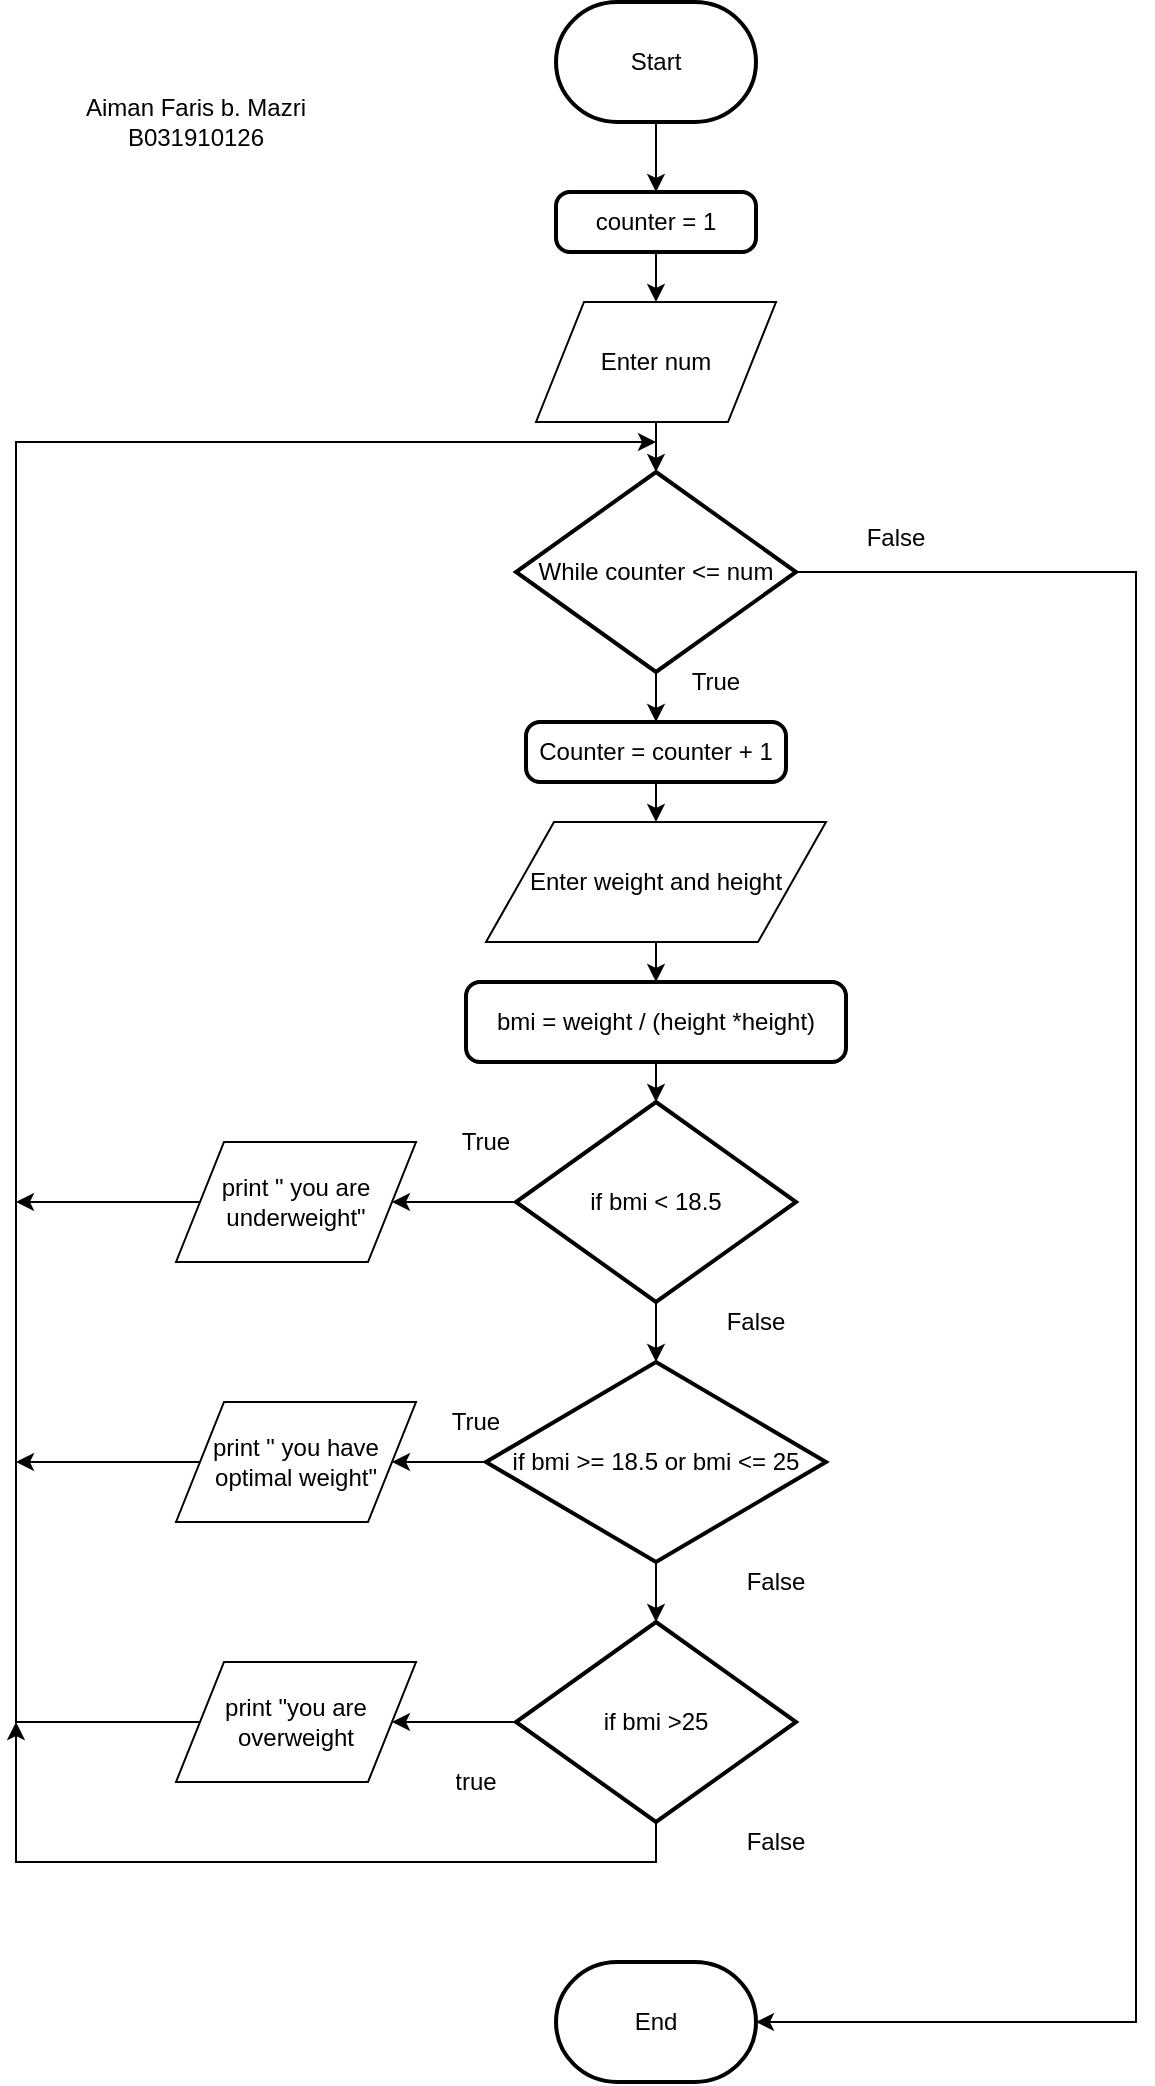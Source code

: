 <mxfile version="11.3.1" type="github" pages="1"><diagram id="4HhiqFtKNMAYoSC1kQp-" name="Page-1"><mxGraphModel dx="854" dy="419" grid="1" gridSize="10" guides="1" tooltips="1" connect="1" arrows="1" fold="1" page="1" pageScale="1" pageWidth="850" pageHeight="1100" math="0" shadow="0"><root><mxCell id="0"/><mxCell id="1" parent="0"/><mxCell id="o5n2DiedhLTUOlX6KQmB-5" style="edgeStyle=none;rounded=0;orthogonalLoop=1;jettySize=auto;html=1;exitX=0.5;exitY=1;exitDx=0;exitDy=0;exitPerimeter=0;entryX=0.5;entryY=0;entryDx=0;entryDy=0;" parent="1" source="o5n2DiedhLTUOlX6KQmB-1" target="o5n2DiedhLTUOlX6KQmB-2" edge="1"><mxGeometry relative="1" as="geometry"/></mxCell><mxCell id="o5n2DiedhLTUOlX6KQmB-1" value="Start" style="strokeWidth=2;html=1;shape=mxgraph.flowchart.terminator;whiteSpace=wrap;" parent="1" vertex="1"><mxGeometry x="390" y="30" width="100" height="60" as="geometry"/></mxCell><mxCell id="o5n2DiedhLTUOlX6KQmB-6" style="edgeStyle=none;rounded=0;orthogonalLoop=1;jettySize=auto;html=1;exitX=0.5;exitY=1;exitDx=0;exitDy=0;entryX=0.5;entryY=0;entryDx=0;entryDy=0;" parent="1" source="o5n2DiedhLTUOlX6KQmB-2" target="o5n2DiedhLTUOlX6KQmB-4" edge="1"><mxGeometry relative="1" as="geometry"/></mxCell><mxCell id="o5n2DiedhLTUOlX6KQmB-2" value="counter = 1" style="rounded=1;whiteSpace=wrap;html=1;absoluteArcSize=1;arcSize=14;strokeWidth=2;" parent="1" vertex="1"><mxGeometry x="390" y="125" width="100" height="30" as="geometry"/></mxCell><mxCell id="o5n2DiedhLTUOlX6KQmB-32" style="edgeStyle=none;rounded=0;orthogonalLoop=1;jettySize=auto;html=1;exitX=1;exitY=0.5;exitDx=0;exitDy=0;exitPerimeter=0;entryX=1;entryY=0.5;entryDx=0;entryDy=0;entryPerimeter=0;" parent="1" source="o5n2DiedhLTUOlX6KQmB-3" target="o5n2DiedhLTUOlX6KQmB-16" edge="1"><mxGeometry relative="1" as="geometry"><mxPoint x="680" y="1030" as="targetPoint"/><Array as="points"><mxPoint x="680" y="315"/><mxPoint x="680" y="970"/><mxPoint x="680" y="1040"/></Array></mxGeometry></mxCell><mxCell id="gxbueth5ley-GNXy2VPR-6" style="edgeStyle=orthogonalEdgeStyle;rounded=0;orthogonalLoop=1;jettySize=auto;html=1;exitX=0.5;exitY=1;exitDx=0;exitDy=0;exitPerimeter=0;entryX=0.5;entryY=0;entryDx=0;entryDy=0;" parent="1" source="o5n2DiedhLTUOlX6KQmB-3" target="gxbueth5ley-GNXy2VPR-3" edge="1"><mxGeometry relative="1" as="geometry"/></mxCell><mxCell id="o5n2DiedhLTUOlX6KQmB-3" value="While counter &amp;lt;= num" style="strokeWidth=2;html=1;shape=mxgraph.flowchart.decision;whiteSpace=wrap;" parent="1" vertex="1"><mxGeometry x="370" y="265" width="140" height="100" as="geometry"/></mxCell><mxCell id="o5n2DiedhLTUOlX6KQmB-7" style="edgeStyle=none;rounded=0;orthogonalLoop=1;jettySize=auto;html=1;exitX=0.5;exitY=1;exitDx=0;exitDy=0;entryX=0.5;entryY=0;entryDx=0;entryDy=0;entryPerimeter=0;" parent="1" source="o5n2DiedhLTUOlX6KQmB-4" target="o5n2DiedhLTUOlX6KQmB-3" edge="1"><mxGeometry relative="1" as="geometry"/></mxCell><mxCell id="o5n2DiedhLTUOlX6KQmB-4" value="Enter num" style="shape=parallelogram;perimeter=parallelogramPerimeter;whiteSpace=wrap;html=1;" parent="1" vertex="1"><mxGeometry x="380" y="180" width="120" height="60" as="geometry"/></mxCell><mxCell id="gxbueth5ley-GNXy2VPR-5" style="edgeStyle=orthogonalEdgeStyle;rounded=0;orthogonalLoop=1;jettySize=auto;html=1;exitX=0.5;exitY=1;exitDx=0;exitDy=0;entryX=0.5;entryY=0;entryDx=0;entryDy=0;" parent="1" source="o5n2DiedhLTUOlX6KQmB-8" target="o5n2DiedhLTUOlX6KQmB-9" edge="1"><mxGeometry relative="1" as="geometry"/></mxCell><mxCell id="o5n2DiedhLTUOlX6KQmB-8" value="Enter weight and height" style="shape=parallelogram;perimeter=parallelogramPerimeter;whiteSpace=wrap;html=1;" parent="1" vertex="1"><mxGeometry x="355" y="440" width="170" height="60" as="geometry"/></mxCell><mxCell id="o5n2DiedhLTUOlX6KQmB-19" style="edgeStyle=none;rounded=0;orthogonalLoop=1;jettySize=auto;html=1;exitX=0.5;exitY=1;exitDx=0;exitDy=0;" parent="1" source="o5n2DiedhLTUOlX6KQmB-9" target="o5n2DiedhLTUOlX6KQmB-10" edge="1"><mxGeometry relative="1" as="geometry"/></mxCell><mxCell id="o5n2DiedhLTUOlX6KQmB-9" value="bmi = weight / (height *height)" style="rounded=1;whiteSpace=wrap;html=1;absoluteArcSize=1;arcSize=14;strokeWidth=2;" parent="1" vertex="1"><mxGeometry x="345" y="520" width="190" height="40" as="geometry"/></mxCell><mxCell id="o5n2DiedhLTUOlX6KQmB-20" style="edgeStyle=none;rounded=0;orthogonalLoop=1;jettySize=auto;html=1;exitX=0.5;exitY=1;exitDx=0;exitDy=0;exitPerimeter=0;entryX=0.5;entryY=0;entryDx=0;entryDy=0;entryPerimeter=0;" parent="1" source="o5n2DiedhLTUOlX6KQmB-10" target="o5n2DiedhLTUOlX6KQmB-11" edge="1"><mxGeometry relative="1" as="geometry"/></mxCell><mxCell id="o5n2DiedhLTUOlX6KQmB-24" style="edgeStyle=none;rounded=0;orthogonalLoop=1;jettySize=auto;html=1;exitX=0;exitY=0.5;exitDx=0;exitDy=0;exitPerimeter=0;entryX=1;entryY=0.5;entryDx=0;entryDy=0;" parent="1" source="o5n2DiedhLTUOlX6KQmB-10" target="o5n2DiedhLTUOlX6KQmB-13" edge="1"><mxGeometry relative="1" as="geometry"/></mxCell><mxCell id="o5n2DiedhLTUOlX6KQmB-10" value="if bmi &amp;lt; 18.5" style="strokeWidth=2;html=1;shape=mxgraph.flowchart.decision;whiteSpace=wrap;" parent="1" vertex="1"><mxGeometry x="370" y="580" width="140" height="100" as="geometry"/></mxCell><mxCell id="o5n2DiedhLTUOlX6KQmB-21" style="edgeStyle=none;rounded=0;orthogonalLoop=1;jettySize=auto;html=1;exitX=0.5;exitY=1;exitDx=0;exitDy=0;exitPerimeter=0;" parent="1" source="o5n2DiedhLTUOlX6KQmB-11" target="o5n2DiedhLTUOlX6KQmB-12" edge="1"><mxGeometry relative="1" as="geometry"/></mxCell><mxCell id="o5n2DiedhLTUOlX6KQmB-30" style="edgeStyle=none;rounded=0;orthogonalLoop=1;jettySize=auto;html=1;exitX=0;exitY=0.5;exitDx=0;exitDy=0;exitPerimeter=0;entryX=1;entryY=0.5;entryDx=0;entryDy=0;" parent="1" source="o5n2DiedhLTUOlX6KQmB-11" target="o5n2DiedhLTUOlX6KQmB-14" edge="1"><mxGeometry relative="1" as="geometry"/></mxCell><mxCell id="o5n2DiedhLTUOlX6KQmB-11" value="if bmi &amp;gt;= 18.5 or bmi &amp;lt;= 25" style="strokeWidth=2;html=1;shape=mxgraph.flowchart.decision;whiteSpace=wrap;" parent="1" vertex="1"><mxGeometry x="355" y="710" width="170" height="100" as="geometry"/></mxCell><mxCell id="o5n2DiedhLTUOlX6KQmB-22" style="edgeStyle=none;rounded=0;orthogonalLoop=1;jettySize=auto;html=1;exitX=0.5;exitY=1;exitDx=0;exitDy=0;exitPerimeter=0;" parent="1" source="o5n2DiedhLTUOlX6KQmB-12" edge="1"><mxGeometry relative="1" as="geometry"><mxPoint x="440" y="960" as="sourcePoint"/><mxPoint x="120" y="890" as="targetPoint"/><Array as="points"><mxPoint x="440" y="960"/><mxPoint x="280" y="960"/><mxPoint x="120" y="960"/></Array></mxGeometry></mxCell><mxCell id="o5n2DiedhLTUOlX6KQmB-25" style="edgeStyle=none;rounded=0;orthogonalLoop=1;jettySize=auto;html=1;exitX=0;exitY=0.5;exitDx=0;exitDy=0;exitPerimeter=0;entryX=1;entryY=0.5;entryDx=0;entryDy=0;" parent="1" source="o5n2DiedhLTUOlX6KQmB-12" target="o5n2DiedhLTUOlX6KQmB-15" edge="1"><mxGeometry relative="1" as="geometry"/></mxCell><mxCell id="o5n2DiedhLTUOlX6KQmB-12" value="if bmi &amp;gt;25" style="strokeWidth=2;html=1;shape=mxgraph.flowchart.decision;whiteSpace=wrap;" parent="1" vertex="1"><mxGeometry x="370" y="840" width="140" height="100" as="geometry"/></mxCell><mxCell id="o5n2DiedhLTUOlX6KQmB-27" style="edgeStyle=none;rounded=0;orthogonalLoop=1;jettySize=auto;html=1;exitX=0;exitY=0.5;exitDx=0;exitDy=0;" parent="1" source="o5n2DiedhLTUOlX6KQmB-13" edge="1"><mxGeometry relative="1" as="geometry"><mxPoint x="120" y="630" as="targetPoint"/></mxGeometry></mxCell><mxCell id="o5n2DiedhLTUOlX6KQmB-13" value="print &quot; you are underweight&quot;" style="shape=parallelogram;perimeter=parallelogramPerimeter;whiteSpace=wrap;html=1;" parent="1" vertex="1"><mxGeometry x="200" y="600" width="120" height="60" as="geometry"/></mxCell><mxCell id="o5n2DiedhLTUOlX6KQmB-31" style="edgeStyle=none;rounded=0;orthogonalLoop=1;jettySize=auto;html=1;exitX=0;exitY=0.5;exitDx=0;exitDy=0;" parent="1" source="o5n2DiedhLTUOlX6KQmB-14" edge="1"><mxGeometry relative="1" as="geometry"><mxPoint x="120" y="760" as="targetPoint"/></mxGeometry></mxCell><mxCell id="o5n2DiedhLTUOlX6KQmB-14" value="print &quot; you have optimal weight&quot;" style="shape=parallelogram;perimeter=parallelogramPerimeter;whiteSpace=wrap;html=1;" parent="1" vertex="1"><mxGeometry x="200" y="730" width="120" height="60" as="geometry"/></mxCell><mxCell id="o5n2DiedhLTUOlX6KQmB-26" style="edgeStyle=none;rounded=0;orthogonalLoop=1;jettySize=auto;html=1;exitX=0;exitY=0.5;exitDx=0;exitDy=0;" parent="1" source="o5n2DiedhLTUOlX6KQmB-15" edge="1"><mxGeometry relative="1" as="geometry"><mxPoint x="440" y="250" as="targetPoint"/><Array as="points"><mxPoint x="120" y="890"/><mxPoint x="120" y="250"/></Array></mxGeometry></mxCell><mxCell id="o5n2DiedhLTUOlX6KQmB-15" value="print &quot;you are overweight" style="shape=parallelogram;perimeter=parallelogramPerimeter;whiteSpace=wrap;html=1;" parent="1" vertex="1"><mxGeometry x="200" y="860" width="120" height="60" as="geometry"/></mxCell><mxCell id="o5n2DiedhLTUOlX6KQmB-16" value="End" style="strokeWidth=2;html=1;shape=mxgraph.flowchart.terminator;whiteSpace=wrap;" parent="1" vertex="1"><mxGeometry x="390" y="1010" width="100" height="60" as="geometry"/></mxCell><UserObject label="true" placeholders="1" name="Variable" id="o5n2DiedhLTUOlX6KQmB-33"><mxCell style="text;html=1;strokeColor=none;fillColor=none;align=center;verticalAlign=middle;whiteSpace=wrap;overflow=hidden;" parent="1" vertex="1"><mxGeometry x="310" y="910" width="80" height="20" as="geometry"/></mxCell></UserObject><UserObject label="False" placeholders="1" name="Variable" id="o5n2DiedhLTUOlX6KQmB-34"><mxCell style="text;html=1;strokeColor=none;fillColor=none;align=center;verticalAlign=middle;whiteSpace=wrap;overflow=hidden;" parent="1" vertex="1"><mxGeometry x="520" y="288" width="80" height="20" as="geometry"/></mxCell></UserObject><UserObject label="True" placeholders="1" name="Variable" id="o5n2DiedhLTUOlX6KQmB-35"><mxCell style="text;html=1;strokeColor=none;fillColor=none;align=center;verticalAlign=middle;whiteSpace=wrap;overflow=hidden;" parent="1" vertex="1"><mxGeometry x="430" y="360" width="80" height="20" as="geometry"/></mxCell></UserObject><UserObject label="False" placeholders="1" name="Variable" id="o5n2DiedhLTUOlX6KQmB-36"><mxCell style="text;html=1;strokeColor=none;fillColor=none;align=center;verticalAlign=middle;whiteSpace=wrap;overflow=hidden;" parent="1" vertex="1"><mxGeometry x="450" y="680" width="80" height="20" as="geometry"/></mxCell></UserObject><UserObject label="False" placeholders="1" name="Variable" id="o5n2DiedhLTUOlX6KQmB-37"><mxCell style="text;html=1;strokeColor=none;fillColor=none;align=center;verticalAlign=middle;whiteSpace=wrap;overflow=hidden;" parent="1" vertex="1"><mxGeometry x="460" y="810" width="80" height="20" as="geometry"/></mxCell></UserObject><UserObject label="False" placeholders="1" name="Variable" id="o5n2DiedhLTUOlX6KQmB-38"><mxCell style="text;html=1;strokeColor=none;fillColor=none;align=center;verticalAlign=middle;whiteSpace=wrap;overflow=hidden;" parent="1" vertex="1"><mxGeometry x="460" y="940" width="80" height="20" as="geometry"/></mxCell></UserObject><UserObject label="True" placeholders="1" name="Variable" id="o5n2DiedhLTUOlX6KQmB-39"><mxCell style="text;html=1;strokeColor=none;fillColor=none;align=center;verticalAlign=middle;whiteSpace=wrap;overflow=hidden;" parent="1" vertex="1"><mxGeometry x="315" y="590" width="80" height="20" as="geometry"/></mxCell></UserObject><UserObject label="True" placeholders="1" name="Variable" id="o5n2DiedhLTUOlX6KQmB-40"><mxCell style="text;html=1;strokeColor=none;fillColor=none;align=center;verticalAlign=middle;whiteSpace=wrap;overflow=hidden;" parent="1" vertex="1"><mxGeometry x="310" y="730" width="80" height="20" as="geometry"/></mxCell></UserObject><mxCell id="gxbueth5ley-GNXy2VPR-4" style="edgeStyle=orthogonalEdgeStyle;rounded=0;orthogonalLoop=1;jettySize=auto;html=1;exitX=0.5;exitY=1;exitDx=0;exitDy=0;entryX=0.5;entryY=0;entryDx=0;entryDy=0;" parent="1" source="gxbueth5ley-GNXy2VPR-3" target="o5n2DiedhLTUOlX6KQmB-8" edge="1"><mxGeometry relative="1" as="geometry"/></mxCell><mxCell id="gxbueth5ley-GNXy2VPR-3" value="Counter = counter + 1" style="rounded=1;whiteSpace=wrap;html=1;absoluteArcSize=1;arcSize=14;strokeWidth=2;" parent="1" vertex="1"><mxGeometry x="375" y="390" width="130" height="30" as="geometry"/></mxCell><mxCell id="nYnJgb9AihGvXPvjZJ1--2" value="Aiman Faris b. Mazri&lt;br&gt;B031910126" style="text;html=1;strokeColor=none;fillColor=none;align=center;verticalAlign=middle;whiteSpace=wrap;rounded=0;" vertex="1" parent="1"><mxGeometry x="150" y="40" width="120" height="100" as="geometry"/></mxCell></root></mxGraphModel></diagram></mxfile>